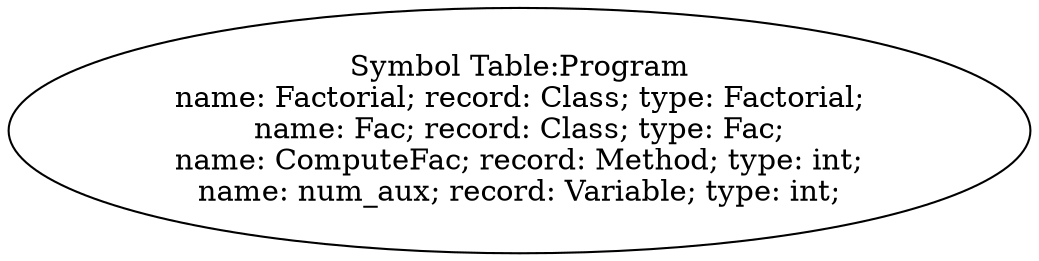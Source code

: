 digraph {
n0 [label="Symbol Table:Program
name: Factorial; record: Class; type: Factorial;
name: Fac; record: Class; type: Fac;
name: ComputeFac; record: Method; type: int;
name: num_aux; record: Variable; type: int;"];
}
